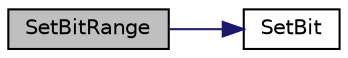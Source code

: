 digraph "SetBitRange"
{
 // LATEX_PDF_SIZE
  edge [fontname="Helvetica",fontsize="10",labelfontname="Helvetica",labelfontsize="10"];
  node [fontname="Helvetica",fontsize="10",shape=record];
  rankdir="LR";
  Node1 [label="SetBitRange",height=0.2,width=0.4,color="black", fillcolor="grey75", style="filled", fontcolor="black",tooltip="Sets a range of bits from start to end."];
  Node1 -> Node2 [color="midnightblue",fontsize="10",style="solid",fontname="Helvetica"];
  Node2 [label="SetBit",height=0.2,width=0.4,color="black", fillcolor="white", style="filled",URL="$bitmap_8c.html#ae4c722d65f629e093f97656cf1beb049",tooltip="Sets a specific bit in a bitmap."];
}

